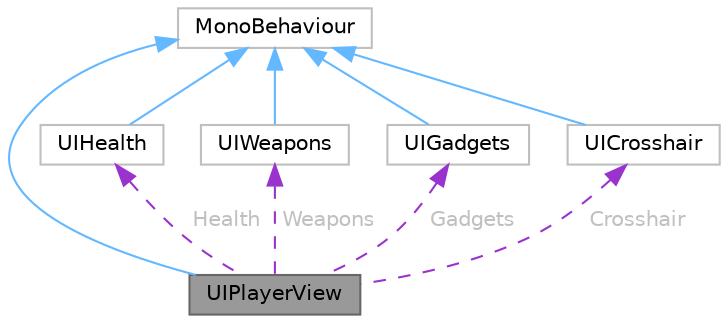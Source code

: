 digraph "UIPlayerView"
{
 // LATEX_PDF_SIZE
  bgcolor="transparent";
  edge [fontname=Helvetica,fontsize=10,labelfontname=Helvetica,labelfontsize=10];
  node [fontname=Helvetica,fontsize=10,shape=box,height=0.2,width=0.4];
  Node1 [id="Node000001",label="UIPlayerView",height=0.2,width=0.4,color="gray40", fillcolor="grey60", style="filled", fontcolor="black",tooltip=" "];
  Node2 -> Node1 [id="edge1_Node000001_Node000002",dir="back",color="steelblue1",style="solid",tooltip=" "];
  Node2 [id="Node000002",label="MonoBehaviour",height=0.2,width=0.4,color="grey75", fillcolor="white", style="filled",tooltip=" "];
  Node3 -> Node1 [id="edge2_Node000001_Node000003",dir="back",color="darkorchid3",style="dashed",tooltip=" ",label=<<TABLE CELLBORDER="0" BORDER="0"><TR><TD VALIGN="top" ALIGN="LEFT" CELLPADDING="1" CELLSPACING="0">Health</TD></TR>
</TABLE>> ,fontcolor="grey" ];
  Node3 [id="Node000003",label="UIHealth",height=0.2,width=0.4,color="grey75", fillcolor="white", style="filled",URL="$class_u_i_health.html",tooltip=" "];
  Node2 -> Node3 [id="edge3_Node000003_Node000002",dir="back",color="steelblue1",style="solid",tooltip=" "];
  Node4 -> Node1 [id="edge4_Node000001_Node000004",dir="back",color="darkorchid3",style="dashed",tooltip=" ",label=<<TABLE CELLBORDER="0" BORDER="0"><TR><TD VALIGN="top" ALIGN="LEFT" CELLPADDING="1" CELLSPACING="0">Weapons</TD></TR>
</TABLE>> ,fontcolor="grey" ];
  Node4 [id="Node000004",label="UIWeapons",height=0.2,width=0.4,color="grey75", fillcolor="white", style="filled",URL="$class_u_i_weapons.html",tooltip=" "];
  Node2 -> Node4 [id="edge5_Node000004_Node000002",dir="back",color="steelblue1",style="solid",tooltip=" "];
  Node5 -> Node1 [id="edge6_Node000001_Node000005",dir="back",color="darkorchid3",style="dashed",tooltip=" ",label=<<TABLE CELLBORDER="0" BORDER="0"><TR><TD VALIGN="top" ALIGN="LEFT" CELLPADDING="1" CELLSPACING="0">Gadgets</TD></TR>
</TABLE>> ,fontcolor="grey" ];
  Node5 [id="Node000005",label="UIGadgets",height=0.2,width=0.4,color="grey75", fillcolor="white", style="filled",URL="$class_u_i_gadgets.html",tooltip=" "];
  Node2 -> Node5 [id="edge7_Node000005_Node000002",dir="back",color="steelblue1",style="solid",tooltip=" "];
  Node6 -> Node1 [id="edge8_Node000001_Node000006",dir="back",color="darkorchid3",style="dashed",tooltip=" ",label=<<TABLE CELLBORDER="0" BORDER="0"><TR><TD VALIGN="top" ALIGN="LEFT" CELLPADDING="1" CELLSPACING="0">Crosshair</TD></TR>
</TABLE>> ,fontcolor="grey" ];
  Node6 [id="Node000006",label="UICrosshair",height=0.2,width=0.4,color="grey75", fillcolor="white", style="filled",URL="$class_u_i_crosshair.html",tooltip=" "];
  Node2 -> Node6 [id="edge9_Node000006_Node000002",dir="back",color="steelblue1",style="solid",tooltip=" "];
}
